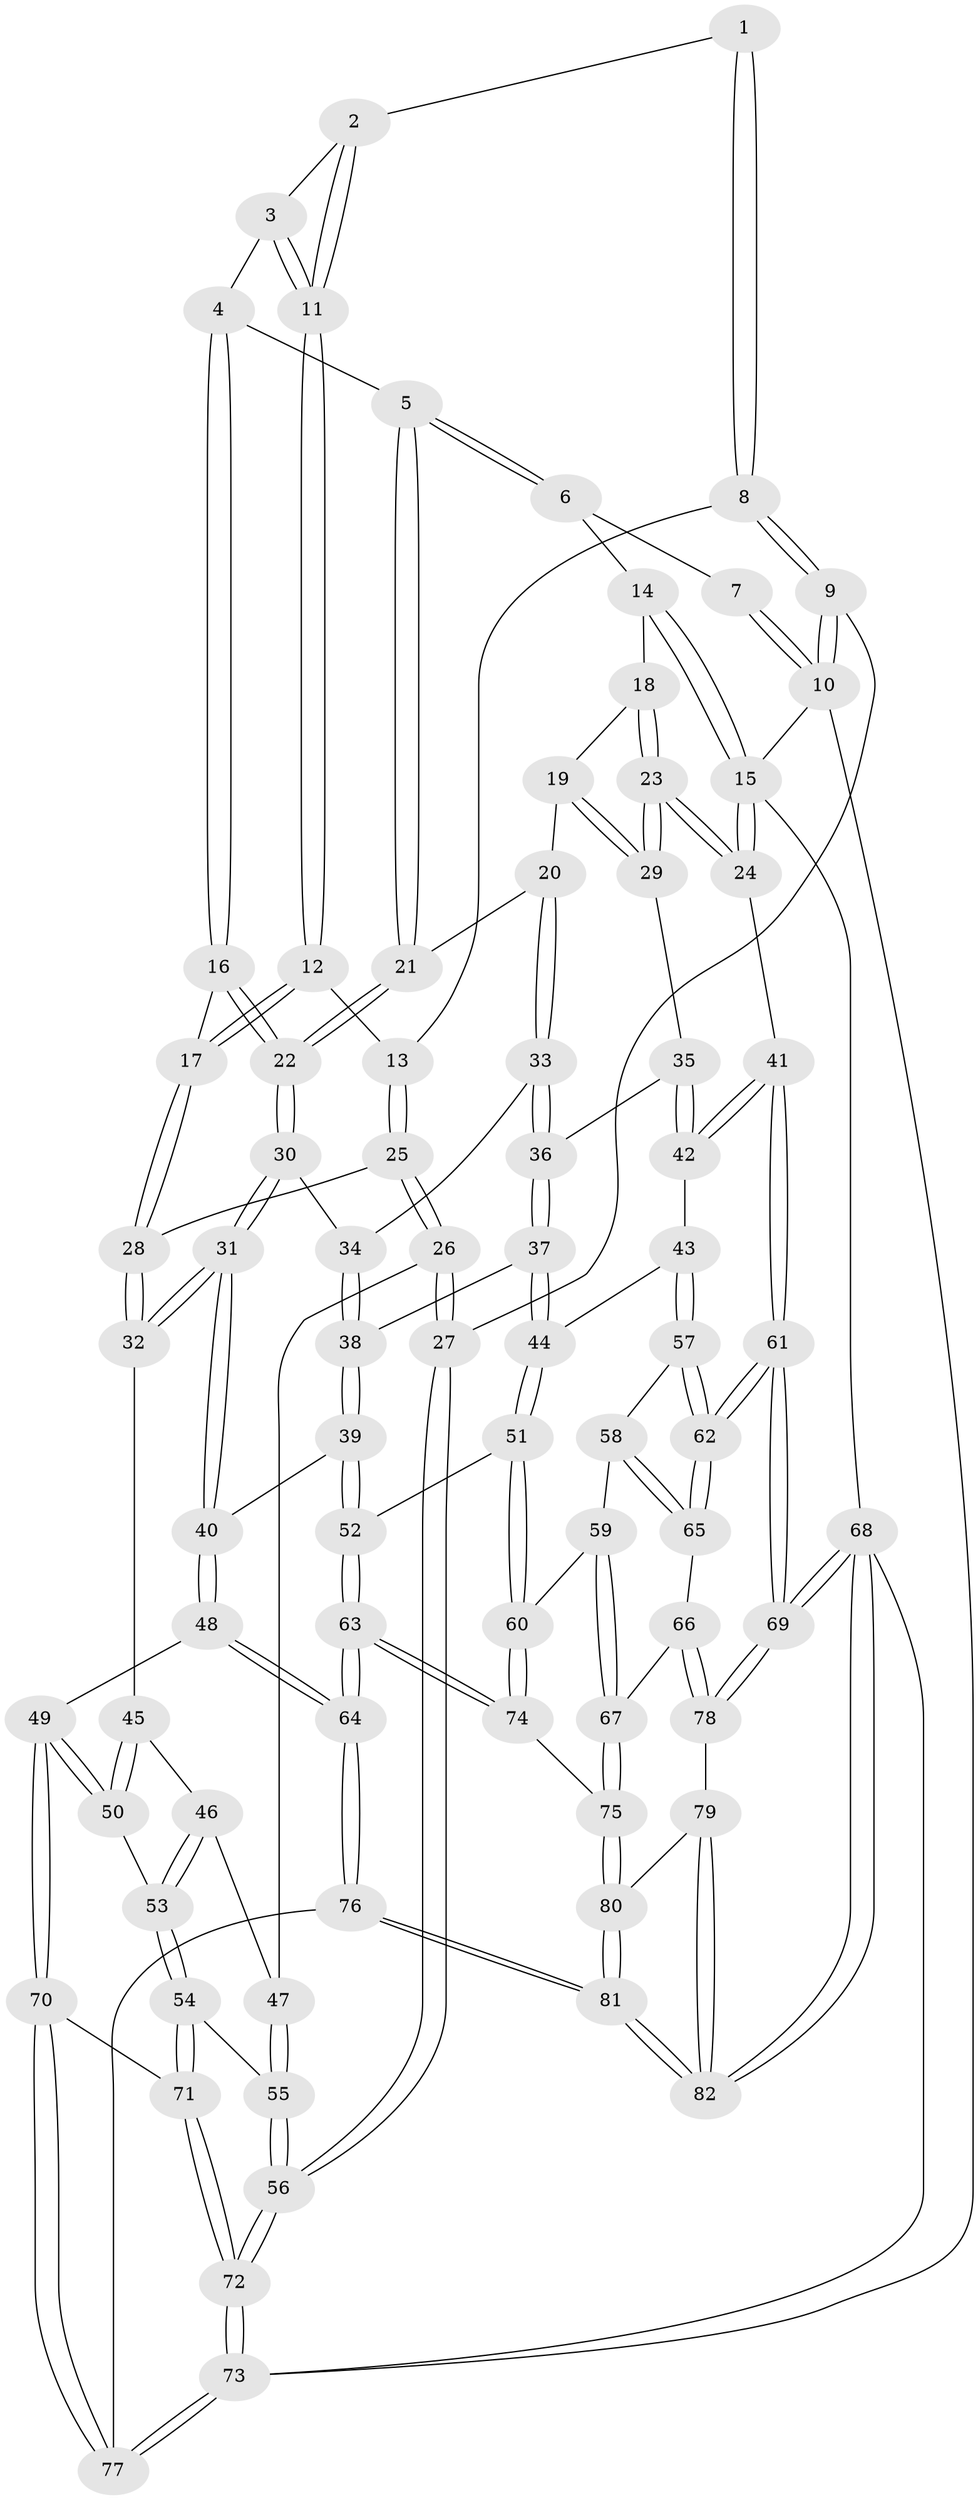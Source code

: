 // Generated by graph-tools (version 1.1) at 2025/50/03/09/25 03:50:59]
// undirected, 82 vertices, 202 edges
graph export_dot {
graph [start="1"]
  node [color=gray90,style=filled];
  1 [pos="+0.12719456193652826+0"];
  2 [pos="+0.15545022614509996+0"];
  3 [pos="+0.34065977018023635+0.16404333873829965"];
  4 [pos="+0.37020091989392334+0.18389484231902134"];
  5 [pos="+0.6220330290705589+0.0010709190552309366"];
  6 [pos="+0.6407296995703171+0"];
  7 [pos="+0.06835709749420514+0"];
  8 [pos="+0.0606439414496803+0.25425708825270776"];
  9 [pos="+0+0.20080197459881693"];
  10 [pos="+0+0"];
  11 [pos="+0.18989680365737927+0.21770200498151993"];
  12 [pos="+0.187773587093444+0.2591260148735203"];
  13 [pos="+0.10344760694288557+0.283081286956503"];
  14 [pos="+0.7427972910128575+0"];
  15 [pos="+1+0"];
  16 [pos="+0.3530405124024325+0.30905815834795536"];
  17 [pos="+0.27074946826942686+0.32761649386532005"];
  18 [pos="+0.7678312274923262+0.016667376818929457"];
  19 [pos="+0.8287178522379051+0.23903342916461343"];
  20 [pos="+0.6490002138540705+0.36796740806164374"];
  21 [pos="+0.5779100543908465+0.21435256504241265"];
  22 [pos="+0.42841147052029455+0.35473800500462943"];
  23 [pos="+1+0.379993527480683"];
  24 [pos="+1+0.38182365808742047"];
  25 [pos="+0.03956097844631191+0.49103447793471217"];
  26 [pos="+0+0.526416159462103"];
  27 [pos="+0+0.5444351865428411"];
  28 [pos="+0.21323161777175026+0.45615591055831717"];
  29 [pos="+0.9104556607036756+0.3499949829443412"];
  30 [pos="+0.45250482684001114+0.40929043126062914"];
  31 [pos="+0.4291914266045306+0.5753774548381736"];
  32 [pos="+0.3305724700912151+0.5729985699254664"];
  33 [pos="+0.6473681122297625+0.3796424887932312"];
  34 [pos="+0.6252766469026358+0.3989171336144164"];
  35 [pos="+0.8155657477500933+0.47541722106785445"];
  36 [pos="+0.8092576695765898+0.4788894722869522"];
  37 [pos="+0.7436306632830121+0.5889228981568755"];
  38 [pos="+0.6137114661794791+0.5924123568412757"];
  39 [pos="+0.5996040147820566+0.5996157828828029"];
  40 [pos="+0.45377601137760665+0.6001195281866891"];
  41 [pos="+1+0.5304632823425657"];
  42 [pos="+0.9213632930303158+0.5627904797588424"];
  43 [pos="+0.8987571726476637+0.6712698644262584"];
  44 [pos="+0.7695971597379461+0.6330454182107266"];
  45 [pos="+0.30405126510147923+0.5977852353555034"];
  46 [pos="+0.19383512141248363+0.6516621014440416"];
  47 [pos="+0.12543458029980203+0.6366923239467032"];
  48 [pos="+0.4396778856589891+0.7647401904257709"];
  49 [pos="+0.29932394539553814+0.7858574646391662"];
  50 [pos="+0.28228261465520554+0.7592192423441321"];
  51 [pos="+0.7554260298496867+0.7500893410220538"];
  52 [pos="+0.6263485348808335+0.7268746621966673"];
  53 [pos="+0.21175193008011417+0.724363577847144"];
  54 [pos="+0.1681716482565591+0.7756053156485687"];
  55 [pos="+0.11729491884229307+0.7472614666728437"];
  56 [pos="+0+0.9558077807898994"];
  57 [pos="+0.9012598385602406+0.6738479588965217"];
  58 [pos="+0.8876190098609468+0.7316248247949905"];
  59 [pos="+0.8476121977586666+0.7591176891536663"];
  60 [pos="+0.7571542775851624+0.7564472370769975"];
  61 [pos="+1+0.7004144001064821"];
  62 [pos="+1+0.705771420081115"];
  63 [pos="+0.5809781246844741+0.857801533745738"];
  64 [pos="+0.5227988096472758+0.9149517292194884"];
  65 [pos="+0.9370569298218705+0.8162740116987527"];
  66 [pos="+0.9147707232542548+0.8466616849181017"];
  67 [pos="+0.8696543105272384+0.8467936053467137"];
  68 [pos="+1+1"];
  69 [pos="+1+0.9420454813402737"];
  70 [pos="+0.24502637954427514+0.8724981599967064"];
  71 [pos="+0.18924581050389971+0.8726013811248255"];
  72 [pos="+0+1"];
  73 [pos="+0+1"];
  74 [pos="+0.7494843979195969+0.8026862931689706"];
  75 [pos="+0.7965733891847679+0.8742816511406296"];
  76 [pos="+0.5078154167900362+1"];
  77 [pos="+0.5037857340816623+1"];
  78 [pos="+0.9424067884374273+0.9120004965166624"];
  79 [pos="+0.9299186129832689+0.9350835255734233"];
  80 [pos="+0.7510404459949407+1"];
  81 [pos="+0.7064625383478125+1"];
  82 [pos="+1+1"];
  1 -- 2;
  1 -- 8;
  1 -- 8;
  2 -- 3;
  2 -- 11;
  2 -- 11;
  3 -- 4;
  3 -- 11;
  3 -- 11;
  4 -- 5;
  4 -- 16;
  4 -- 16;
  5 -- 6;
  5 -- 6;
  5 -- 21;
  5 -- 21;
  6 -- 7;
  6 -- 14;
  7 -- 10;
  7 -- 10;
  8 -- 9;
  8 -- 9;
  8 -- 13;
  9 -- 10;
  9 -- 10;
  9 -- 27;
  10 -- 15;
  10 -- 73;
  11 -- 12;
  11 -- 12;
  12 -- 13;
  12 -- 17;
  12 -- 17;
  13 -- 25;
  13 -- 25;
  14 -- 15;
  14 -- 15;
  14 -- 18;
  15 -- 24;
  15 -- 24;
  15 -- 68;
  16 -- 17;
  16 -- 22;
  16 -- 22;
  17 -- 28;
  17 -- 28;
  18 -- 19;
  18 -- 23;
  18 -- 23;
  19 -- 20;
  19 -- 29;
  19 -- 29;
  20 -- 21;
  20 -- 33;
  20 -- 33;
  21 -- 22;
  21 -- 22;
  22 -- 30;
  22 -- 30;
  23 -- 24;
  23 -- 24;
  23 -- 29;
  23 -- 29;
  24 -- 41;
  25 -- 26;
  25 -- 26;
  25 -- 28;
  26 -- 27;
  26 -- 27;
  26 -- 47;
  27 -- 56;
  27 -- 56;
  28 -- 32;
  28 -- 32;
  29 -- 35;
  30 -- 31;
  30 -- 31;
  30 -- 34;
  31 -- 32;
  31 -- 32;
  31 -- 40;
  31 -- 40;
  32 -- 45;
  33 -- 34;
  33 -- 36;
  33 -- 36;
  34 -- 38;
  34 -- 38;
  35 -- 36;
  35 -- 42;
  35 -- 42;
  36 -- 37;
  36 -- 37;
  37 -- 38;
  37 -- 44;
  37 -- 44;
  38 -- 39;
  38 -- 39;
  39 -- 40;
  39 -- 52;
  39 -- 52;
  40 -- 48;
  40 -- 48;
  41 -- 42;
  41 -- 42;
  41 -- 61;
  41 -- 61;
  42 -- 43;
  43 -- 44;
  43 -- 57;
  43 -- 57;
  44 -- 51;
  44 -- 51;
  45 -- 46;
  45 -- 50;
  45 -- 50;
  46 -- 47;
  46 -- 53;
  46 -- 53;
  47 -- 55;
  47 -- 55;
  48 -- 49;
  48 -- 64;
  48 -- 64;
  49 -- 50;
  49 -- 50;
  49 -- 70;
  49 -- 70;
  50 -- 53;
  51 -- 52;
  51 -- 60;
  51 -- 60;
  52 -- 63;
  52 -- 63;
  53 -- 54;
  53 -- 54;
  54 -- 55;
  54 -- 71;
  54 -- 71;
  55 -- 56;
  55 -- 56;
  56 -- 72;
  56 -- 72;
  57 -- 58;
  57 -- 62;
  57 -- 62;
  58 -- 59;
  58 -- 65;
  58 -- 65;
  59 -- 60;
  59 -- 67;
  59 -- 67;
  60 -- 74;
  60 -- 74;
  61 -- 62;
  61 -- 62;
  61 -- 69;
  61 -- 69;
  62 -- 65;
  62 -- 65;
  63 -- 64;
  63 -- 64;
  63 -- 74;
  63 -- 74;
  64 -- 76;
  64 -- 76;
  65 -- 66;
  66 -- 67;
  66 -- 78;
  66 -- 78;
  67 -- 75;
  67 -- 75;
  68 -- 69;
  68 -- 69;
  68 -- 82;
  68 -- 82;
  68 -- 73;
  69 -- 78;
  69 -- 78;
  70 -- 71;
  70 -- 77;
  70 -- 77;
  71 -- 72;
  71 -- 72;
  72 -- 73;
  72 -- 73;
  73 -- 77;
  73 -- 77;
  74 -- 75;
  75 -- 80;
  75 -- 80;
  76 -- 77;
  76 -- 81;
  76 -- 81;
  78 -- 79;
  79 -- 80;
  79 -- 82;
  79 -- 82;
  80 -- 81;
  80 -- 81;
  81 -- 82;
  81 -- 82;
}
